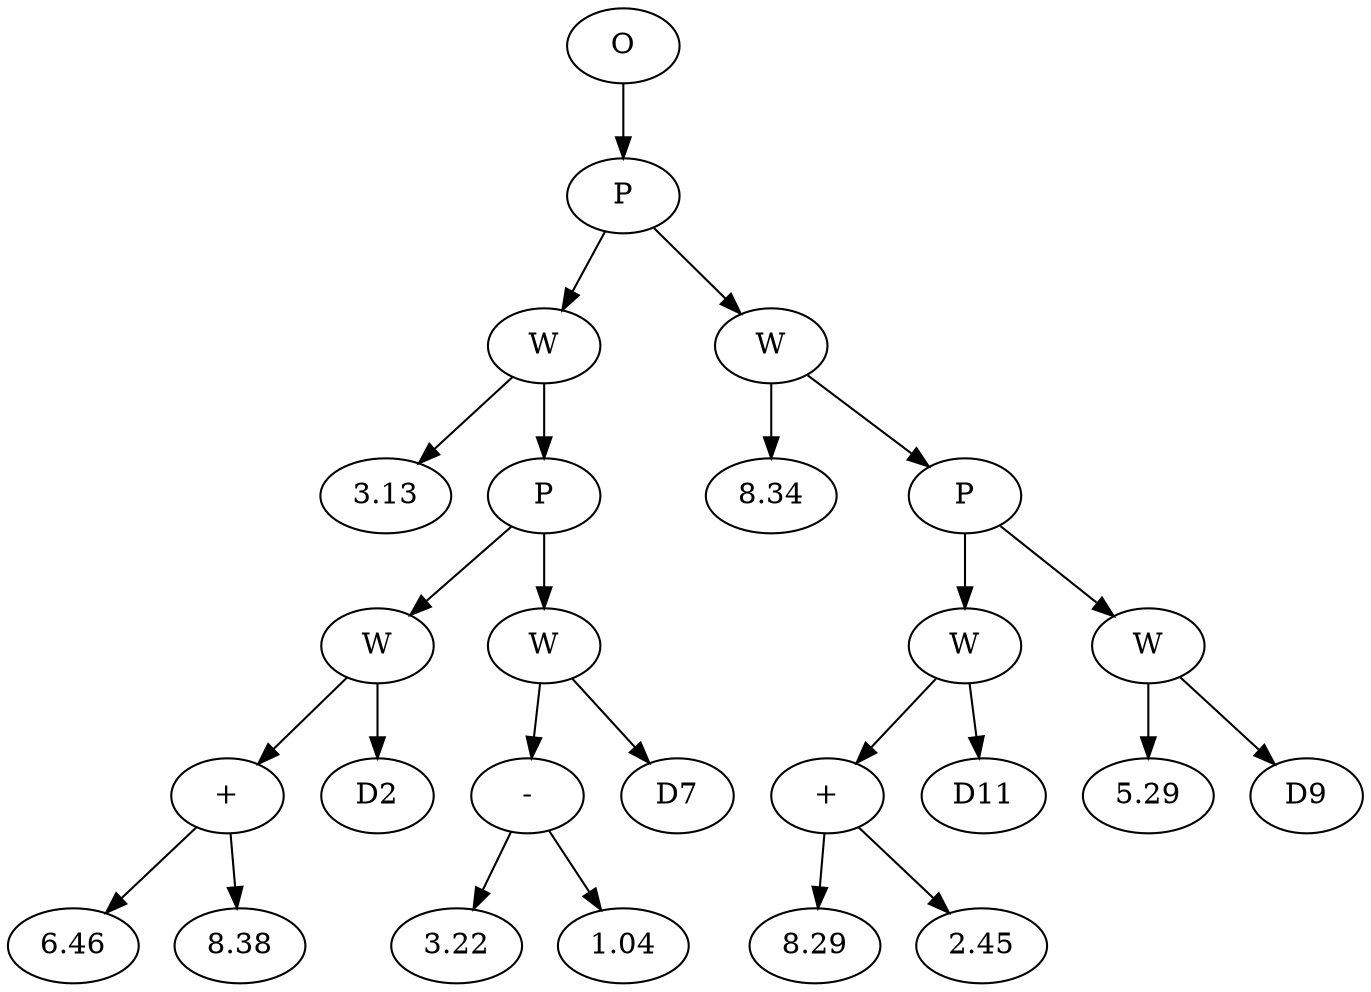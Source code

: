 // Tree
digraph {
	35432647 [label=O]
	35432648 [label=P]
	35432647 -> 35432648
	35432649 [label=W]
	35432648 -> 35432649
	35432650 [label=3.13]
	35432649 -> 35432650
	35432651 [label=P]
	35432649 -> 35432651
	35432652 [label=W]
	35432651 -> 35432652
	35432653 [label="+"]
	35432652 -> 35432653
	35432654 [label=6.46]
	35432653 -> 35432654
	35432655 [label=8.38]
	35432653 -> 35432655
	35432656 [label=D2]
	35432652 -> 35432656
	35432657 [label=W]
	35432651 -> 35432657
	35432658 [label="-"]
	35432657 -> 35432658
	35432659 [label=3.22]
	35432658 -> 35432659
	35432660 [label=1.04]
	35432658 -> 35432660
	35432661 [label=D7]
	35432657 -> 35432661
	35432662 [label=W]
	35432648 -> 35432662
	35432663 [label=8.34]
	35432662 -> 35432663
	35432664 [label=P]
	35432662 -> 35432664
	35432665 [label=W]
	35432664 -> 35432665
	35432666 [label="+"]
	35432665 -> 35432666
	35432667 [label=8.29]
	35432666 -> 35432667
	35432668 [label=2.45]
	35432666 -> 35432668
	35432669 [label=D11]
	35432665 -> 35432669
	35432670 [label=W]
	35432664 -> 35432670
	35432671 [label=5.29]
	35432670 -> 35432671
	35432672 [label=D9]
	35432670 -> 35432672
}
